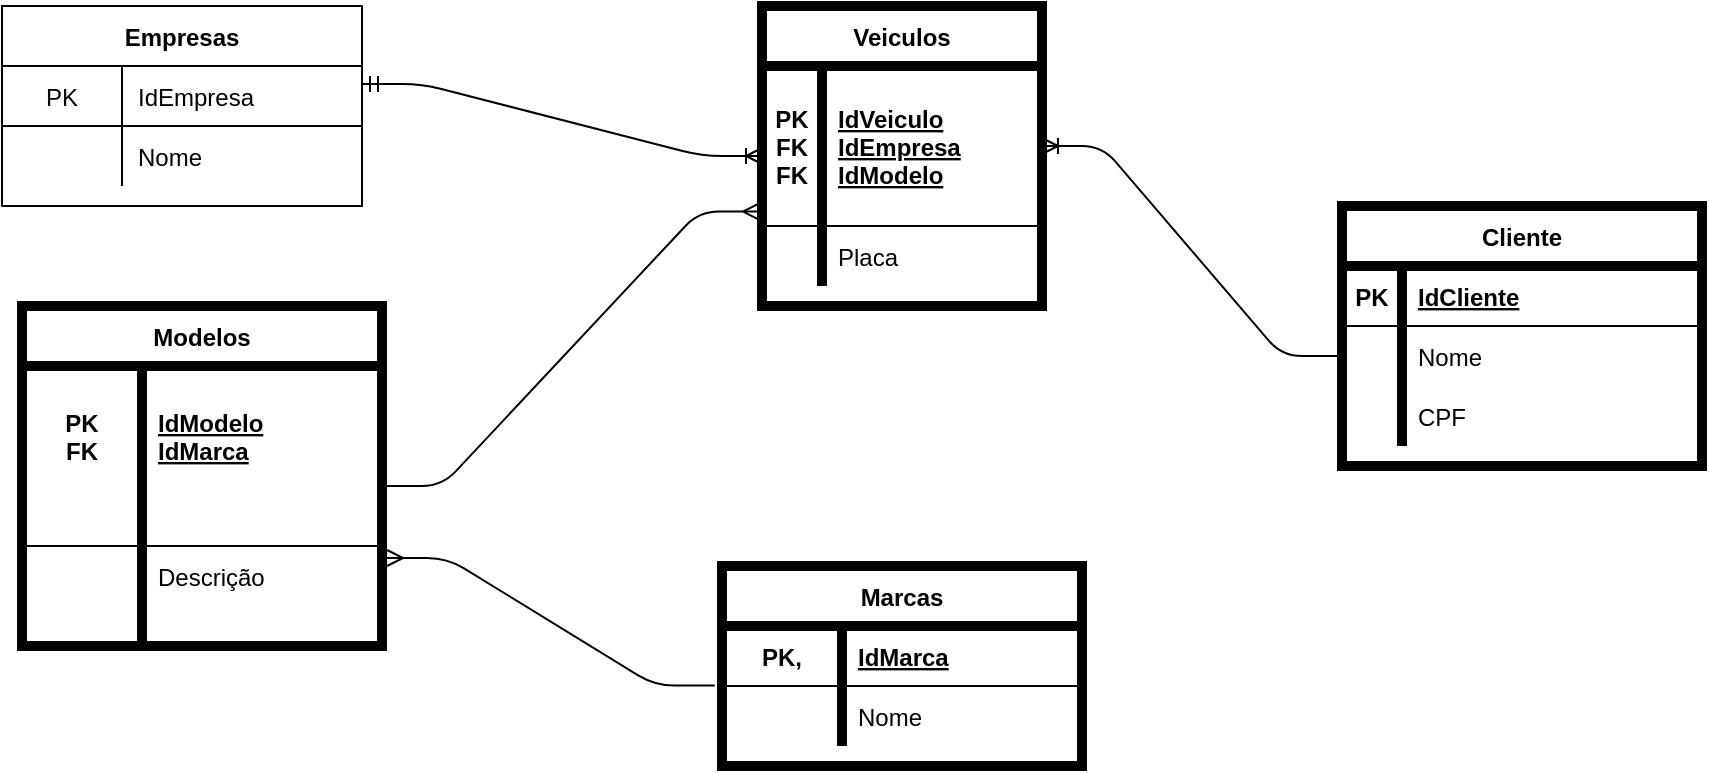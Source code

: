 <mxfile version="14.9.3" type="device"><diagram id="YDCbDRY5X44EYNt0jZVG" name="Page-1"><mxGraphModel dx="1519" dy="573" grid="1" gridSize="10" guides="1" tooltips="1" connect="1" arrows="1" fold="1" page="1" pageScale="1" pageWidth="827" pageHeight="1169" math="0" shadow="0"><root><mxCell id="0"/><mxCell id="1" parent="0"/><mxCell id="yxQAG6pEQMfxyEWz_qXV-1" value="Empresas" style="shape=table;startSize=30;container=1;collapsible=1;childLayout=tableLayout;fixedRows=1;rowLines=0;fontStyle=1;align=center;resizeLast=1;" vertex="1" parent="1"><mxGeometry x="40" y="40" width="180" height="100" as="geometry"/></mxCell><mxCell id="yxQAG6pEQMfxyEWz_qXV-8" value="" style="shape=partialRectangle;collapsible=0;dropTarget=0;pointerEvents=0;fillColor=none;top=0;left=0;bottom=0;right=0;points=[[0,0.5],[1,0.5]];portConstraint=eastwest;" vertex="1" parent="yxQAG6pEQMfxyEWz_qXV-1"><mxGeometry y="30" width="180" height="30" as="geometry"/></mxCell><mxCell id="yxQAG6pEQMfxyEWz_qXV-9" value="PK" style="shape=partialRectangle;connectable=0;fillColor=none;top=0;left=0;bottom=0;right=0;editable=1;overflow=hidden;" vertex="1" parent="yxQAG6pEQMfxyEWz_qXV-8"><mxGeometry width="60" height="30" as="geometry"/></mxCell><mxCell id="yxQAG6pEQMfxyEWz_qXV-10" value="IdEmpresa" style="shape=partialRectangle;connectable=0;fillColor=none;top=0;left=0;bottom=0;right=0;align=left;spacingLeft=6;overflow=hidden;" vertex="1" parent="yxQAG6pEQMfxyEWz_qXV-8"><mxGeometry x="60" width="120" height="30" as="geometry"/></mxCell><mxCell id="yxQAG6pEQMfxyEWz_qXV-11" value="" style="shape=partialRectangle;collapsible=0;dropTarget=0;pointerEvents=0;fillColor=none;top=0;left=0;bottom=0;right=0;points=[[0,0.5],[1,0.5]];portConstraint=eastwest;" vertex="1" parent="yxQAG6pEQMfxyEWz_qXV-1"><mxGeometry y="60" width="180" height="30" as="geometry"/></mxCell><mxCell id="yxQAG6pEQMfxyEWz_qXV-12" value="" style="shape=partialRectangle;connectable=0;fillColor=none;top=0;left=0;bottom=0;right=0;editable=1;overflow=hidden;" vertex="1" parent="yxQAG6pEQMfxyEWz_qXV-11"><mxGeometry width="60" height="30" as="geometry"/></mxCell><mxCell id="yxQAG6pEQMfxyEWz_qXV-13" value="Nome" style="shape=partialRectangle;connectable=0;fillColor=none;top=0;left=0;bottom=0;right=0;align=left;spacingLeft=6;overflow=hidden;" vertex="1" parent="yxQAG6pEQMfxyEWz_qXV-11"><mxGeometry x="60" width="120" height="30" as="geometry"/></mxCell><mxCell id="yxQAG6pEQMfxyEWz_qXV-14" value="" style="endArrow=none;html=1;rounded=0;" edge="1" parent="1"><mxGeometry relative="1" as="geometry"><mxPoint x="40" y="100" as="sourcePoint"/><mxPoint x="220" y="100" as="targetPoint"/></mxGeometry></mxCell><mxCell id="yxQAG6pEQMfxyEWz_qXV-16" value="" style="edgeStyle=entityRelationEdgeStyle;fontSize=12;html=1;endArrow=ERoneToMany;startArrow=ERmandOne;entryX=0;entryY=0.5;entryDx=0;entryDy=0;" edge="1" parent="1" target="yxQAG6pEQMfxyEWz_qXV-24"><mxGeometry width="100" height="100" relative="1" as="geometry"><mxPoint x="220" y="79" as="sourcePoint"/><mxPoint x="420" y="100" as="targetPoint"/></mxGeometry></mxCell><mxCell id="yxQAG6pEQMfxyEWz_qXV-24" value="Veiculos" style="shape=table;startSize=30;container=1;collapsible=1;childLayout=tableLayout;fixedRows=1;rowLines=0;fontStyle=1;align=center;resizeLast=1;strokeWidth=5;" vertex="1" parent="1"><mxGeometry x="420" y="40" width="140" height="150" as="geometry"/></mxCell><mxCell id="yxQAG6pEQMfxyEWz_qXV-25" value="" style="shape=partialRectangle;collapsible=0;dropTarget=0;pointerEvents=0;fillColor=none;top=0;left=0;bottom=1;right=0;points=[[0,0.5],[1,0.5]];portConstraint=eastwest;" vertex="1" parent="yxQAG6pEQMfxyEWz_qXV-24"><mxGeometry y="30" width="140" height="80" as="geometry"/></mxCell><mxCell id="yxQAG6pEQMfxyEWz_qXV-26" value="PK&#10;FK&#10;FK" style="shape=partialRectangle;connectable=0;fillColor=none;top=0;left=0;bottom=0;right=0;fontStyle=1;overflow=hidden;" vertex="1" parent="yxQAG6pEQMfxyEWz_qXV-25"><mxGeometry width="30" height="80" as="geometry"/></mxCell><mxCell id="yxQAG6pEQMfxyEWz_qXV-27" value="IdVeiculo&#10;IdEmpresa&#10;IdModelo" style="shape=partialRectangle;connectable=0;fillColor=none;top=0;left=0;bottom=0;right=0;align=left;spacingLeft=6;fontStyle=5;overflow=hidden;" vertex="1" parent="yxQAG6pEQMfxyEWz_qXV-25"><mxGeometry x="30" width="110" height="80" as="geometry"/></mxCell><mxCell id="yxQAG6pEQMfxyEWz_qXV-31" value="" style="shape=partialRectangle;collapsible=0;dropTarget=0;pointerEvents=0;fillColor=none;top=0;left=0;bottom=0;right=0;points=[[0,0.5],[1,0.5]];portConstraint=eastwest;" vertex="1" parent="yxQAG6pEQMfxyEWz_qXV-24"><mxGeometry y="110" width="140" height="30" as="geometry"/></mxCell><mxCell id="yxQAG6pEQMfxyEWz_qXV-32" value="" style="shape=partialRectangle;connectable=0;fillColor=none;top=0;left=0;bottom=0;right=0;editable=1;overflow=hidden;" vertex="1" parent="yxQAG6pEQMfxyEWz_qXV-31"><mxGeometry width="30" height="30" as="geometry"/></mxCell><mxCell id="yxQAG6pEQMfxyEWz_qXV-33" value="Placa" style="shape=partialRectangle;connectable=0;fillColor=none;top=0;left=0;bottom=0;right=0;align=left;spacingLeft=6;overflow=hidden;" vertex="1" parent="yxQAG6pEQMfxyEWz_qXV-31"><mxGeometry x="30" width="110" height="30" as="geometry"/></mxCell><mxCell id="yxQAG6pEQMfxyEWz_qXV-38" value="Modelos" style="shape=table;startSize=30;container=1;collapsible=1;childLayout=tableLayout;fixedRows=1;rowLines=0;fontStyle=1;align=center;resizeLast=1;strokeWidth=5;" vertex="1" parent="1"><mxGeometry x="50" y="190" width="180" height="170" as="geometry"/></mxCell><mxCell id="yxQAG6pEQMfxyEWz_qXV-39" value="" style="shape=partialRectangle;collapsible=0;dropTarget=0;pointerEvents=0;fillColor=none;top=0;left=0;bottom=0;right=0;points=[[0,0.5],[1,0.5]];portConstraint=eastwest;" vertex="1" parent="yxQAG6pEQMfxyEWz_qXV-38"><mxGeometry y="30" width="180" height="70" as="geometry"/></mxCell><mxCell id="yxQAG6pEQMfxyEWz_qXV-40" value="PK&#10;FK" style="shape=partialRectangle;connectable=0;fillColor=none;top=0;left=0;bottom=0;right=0;fontStyle=1;overflow=hidden;" vertex="1" parent="yxQAG6pEQMfxyEWz_qXV-39"><mxGeometry width="60" height="70" as="geometry"/></mxCell><mxCell id="yxQAG6pEQMfxyEWz_qXV-41" value="&#10;IdModelo&#10;IdMarca&#10;" style="shape=partialRectangle;connectable=0;fillColor=none;top=0;left=0;bottom=0;right=0;align=left;spacingLeft=6;fontStyle=5;overflow=hidden;" vertex="1" parent="yxQAG6pEQMfxyEWz_qXV-39"><mxGeometry x="60" width="120" height="70" as="geometry"/></mxCell><mxCell id="yxQAG6pEQMfxyEWz_qXV-42" value="" style="shape=partialRectangle;collapsible=0;dropTarget=0;pointerEvents=0;fillColor=none;top=0;left=0;bottom=1;right=0;points=[[0,0.5],[1,0.5]];portConstraint=eastwest;" vertex="1" parent="yxQAG6pEQMfxyEWz_qXV-38"><mxGeometry y="100" width="180" height="20" as="geometry"/></mxCell><mxCell id="yxQAG6pEQMfxyEWz_qXV-43" value="" style="shape=partialRectangle;connectable=0;fillColor=none;top=0;left=0;bottom=0;right=0;fontStyle=1;overflow=hidden;" vertex="1" parent="yxQAG6pEQMfxyEWz_qXV-42"><mxGeometry width="60" height="20" as="geometry"/></mxCell><mxCell id="yxQAG6pEQMfxyEWz_qXV-44" value="" style="shape=partialRectangle;connectable=0;fillColor=none;top=0;left=0;bottom=0;right=0;align=left;spacingLeft=6;fontStyle=5;overflow=hidden;" vertex="1" parent="yxQAG6pEQMfxyEWz_qXV-42"><mxGeometry x="60" width="120" height="20" as="geometry"/></mxCell><mxCell id="yxQAG6pEQMfxyEWz_qXV-45" value="" style="shape=partialRectangle;collapsible=0;dropTarget=0;pointerEvents=0;fillColor=none;top=0;left=0;bottom=0;right=0;points=[[0,0.5],[1,0.5]];portConstraint=eastwest;" vertex="1" parent="yxQAG6pEQMfxyEWz_qXV-38"><mxGeometry y="120" width="180" height="30" as="geometry"/></mxCell><mxCell id="yxQAG6pEQMfxyEWz_qXV-46" value="" style="shape=partialRectangle;connectable=0;fillColor=none;top=0;left=0;bottom=0;right=0;editable=1;overflow=hidden;" vertex="1" parent="yxQAG6pEQMfxyEWz_qXV-45"><mxGeometry width="60" height="30" as="geometry"/></mxCell><mxCell id="yxQAG6pEQMfxyEWz_qXV-47" value="Descrição" style="shape=partialRectangle;connectable=0;fillColor=none;top=0;left=0;bottom=0;right=0;align=left;spacingLeft=6;overflow=hidden;" vertex="1" parent="yxQAG6pEQMfxyEWz_qXV-45"><mxGeometry x="60" width="120" height="30" as="geometry"/></mxCell><mxCell id="yxQAG6pEQMfxyEWz_qXV-48" value="" style="shape=partialRectangle;collapsible=0;dropTarget=0;pointerEvents=0;fillColor=none;top=0;left=0;bottom=0;right=0;points=[[0,0.5],[1,0.5]];portConstraint=eastwest;" vertex="1" parent="yxQAG6pEQMfxyEWz_qXV-38"><mxGeometry y="150" width="180" height="20" as="geometry"/></mxCell><mxCell id="yxQAG6pEQMfxyEWz_qXV-49" value="" style="shape=partialRectangle;connectable=0;fillColor=none;top=0;left=0;bottom=0;right=0;editable=1;overflow=hidden;" vertex="1" parent="yxQAG6pEQMfxyEWz_qXV-48"><mxGeometry width="60" height="20" as="geometry"/></mxCell><mxCell id="yxQAG6pEQMfxyEWz_qXV-50" value="" style="shape=partialRectangle;connectable=0;fillColor=none;top=0;left=0;bottom=0;right=0;align=left;spacingLeft=6;overflow=hidden;" vertex="1" parent="yxQAG6pEQMfxyEWz_qXV-48"><mxGeometry x="60" width="120" height="20" as="geometry"/></mxCell><mxCell id="yxQAG6pEQMfxyEWz_qXV-51" value="" style="edgeStyle=entityRelationEdgeStyle;fontSize=12;html=1;endArrow=ERmany;entryX=-0.011;entryY=0.91;entryDx=0;entryDy=0;entryPerimeter=0;" edge="1" parent="1" target="yxQAG6pEQMfxyEWz_qXV-25"><mxGeometry width="100" height="100" relative="1" as="geometry"><mxPoint x="230" y="280" as="sourcePoint"/><mxPoint x="330" y="180" as="targetPoint"/></mxGeometry></mxCell><mxCell id="yxQAG6pEQMfxyEWz_qXV-52" value="Marcas" style="shape=table;startSize=30;container=1;collapsible=1;childLayout=tableLayout;fixedRows=1;rowLines=0;fontStyle=1;align=center;resizeLast=1;strokeWidth=5;" vertex="1" parent="1"><mxGeometry x="400" y="320" width="180" height="100" as="geometry"/></mxCell><mxCell id="yxQAG6pEQMfxyEWz_qXV-56" value="" style="shape=partialRectangle;collapsible=0;dropTarget=0;pointerEvents=0;fillColor=none;top=0;left=0;bottom=1;right=0;points=[[0,0.5],[1,0.5]];portConstraint=eastwest;" vertex="1" parent="yxQAG6pEQMfxyEWz_qXV-52"><mxGeometry y="30" width="180" height="30" as="geometry"/></mxCell><mxCell id="yxQAG6pEQMfxyEWz_qXV-57" value="PK," style="shape=partialRectangle;connectable=0;fillColor=none;top=0;left=0;bottom=0;right=0;fontStyle=1;overflow=hidden;" vertex="1" parent="yxQAG6pEQMfxyEWz_qXV-56"><mxGeometry width="60" height="30" as="geometry"/></mxCell><mxCell id="yxQAG6pEQMfxyEWz_qXV-58" value="IdMarca" style="shape=partialRectangle;connectable=0;fillColor=none;top=0;left=0;bottom=0;right=0;align=left;spacingLeft=6;fontStyle=5;overflow=hidden;" vertex="1" parent="yxQAG6pEQMfxyEWz_qXV-56"><mxGeometry x="60" width="120" height="30" as="geometry"/></mxCell><mxCell id="yxQAG6pEQMfxyEWz_qXV-59" value="" style="shape=partialRectangle;collapsible=0;dropTarget=0;pointerEvents=0;fillColor=none;top=0;left=0;bottom=0;right=0;points=[[0,0.5],[1,0.5]];portConstraint=eastwest;" vertex="1" parent="yxQAG6pEQMfxyEWz_qXV-52"><mxGeometry y="60" width="180" height="30" as="geometry"/></mxCell><mxCell id="yxQAG6pEQMfxyEWz_qXV-60" value="" style="shape=partialRectangle;connectable=0;fillColor=none;top=0;left=0;bottom=0;right=0;editable=1;overflow=hidden;" vertex="1" parent="yxQAG6pEQMfxyEWz_qXV-59"><mxGeometry width="60" height="30" as="geometry"/></mxCell><mxCell id="yxQAG6pEQMfxyEWz_qXV-61" value="Nome" style="shape=partialRectangle;connectable=0;fillColor=none;top=0;left=0;bottom=0;right=0;align=left;spacingLeft=6;overflow=hidden;" vertex="1" parent="yxQAG6pEQMfxyEWz_qXV-59"><mxGeometry x="60" width="120" height="30" as="geometry"/></mxCell><mxCell id="yxQAG6pEQMfxyEWz_qXV-65" value="" style="edgeStyle=entityRelationEdgeStyle;fontSize=12;html=1;endArrow=ERmany;entryX=1.014;entryY=0.2;entryDx=0;entryDy=0;entryPerimeter=0;exitX=-0.02;exitY=-0.007;exitDx=0;exitDy=0;exitPerimeter=0;" edge="1" parent="1" source="yxQAG6pEQMfxyEWz_qXV-59" target="yxQAG6pEQMfxyEWz_qXV-45"><mxGeometry width="100" height="100" relative="1" as="geometry"><mxPoint x="190" y="497.2" as="sourcePoint"/><mxPoint x="378.46" y="360.0" as="targetPoint"/></mxGeometry></mxCell><mxCell id="yxQAG6pEQMfxyEWz_qXV-66" value="Cliente" style="shape=table;startSize=30;container=1;collapsible=1;childLayout=tableLayout;fixedRows=1;rowLines=0;fontStyle=1;align=center;resizeLast=1;strokeWidth=5;" vertex="1" parent="1"><mxGeometry x="710" y="140" width="180" height="130" as="geometry"/></mxCell><mxCell id="yxQAG6pEQMfxyEWz_qXV-67" value="" style="shape=partialRectangle;collapsible=0;dropTarget=0;pointerEvents=0;fillColor=none;top=0;left=0;bottom=1;right=0;points=[[0,0.5],[1,0.5]];portConstraint=eastwest;" vertex="1" parent="yxQAG6pEQMfxyEWz_qXV-66"><mxGeometry y="30" width="180" height="30" as="geometry"/></mxCell><mxCell id="yxQAG6pEQMfxyEWz_qXV-68" value="PK" style="shape=partialRectangle;connectable=0;fillColor=none;top=0;left=0;bottom=0;right=0;fontStyle=1;overflow=hidden;" vertex="1" parent="yxQAG6pEQMfxyEWz_qXV-67"><mxGeometry width="30" height="30" as="geometry"/></mxCell><mxCell id="yxQAG6pEQMfxyEWz_qXV-69" value="IdCliente" style="shape=partialRectangle;connectable=0;fillColor=none;top=0;left=0;bottom=0;right=0;align=left;spacingLeft=6;fontStyle=5;overflow=hidden;" vertex="1" parent="yxQAG6pEQMfxyEWz_qXV-67"><mxGeometry x="30" width="150" height="30" as="geometry"/></mxCell><mxCell id="yxQAG6pEQMfxyEWz_qXV-73" value="" style="shape=partialRectangle;collapsible=0;dropTarget=0;pointerEvents=0;fillColor=none;top=0;left=0;bottom=0;right=0;points=[[0,0.5],[1,0.5]];portConstraint=eastwest;" vertex="1" parent="yxQAG6pEQMfxyEWz_qXV-66"><mxGeometry y="60" width="180" height="30" as="geometry"/></mxCell><mxCell id="yxQAG6pEQMfxyEWz_qXV-74" value="" style="shape=partialRectangle;connectable=0;fillColor=none;top=0;left=0;bottom=0;right=0;editable=1;overflow=hidden;" vertex="1" parent="yxQAG6pEQMfxyEWz_qXV-73"><mxGeometry width="30" height="30" as="geometry"/></mxCell><mxCell id="yxQAG6pEQMfxyEWz_qXV-75" value="Nome    " style="shape=partialRectangle;connectable=0;fillColor=none;top=0;left=0;bottom=0;right=0;align=left;spacingLeft=6;overflow=hidden;" vertex="1" parent="yxQAG6pEQMfxyEWz_qXV-73"><mxGeometry x="30" width="150" height="30" as="geometry"/></mxCell><mxCell id="yxQAG6pEQMfxyEWz_qXV-76" value="" style="shape=partialRectangle;collapsible=0;dropTarget=0;pointerEvents=0;fillColor=none;top=0;left=0;bottom=0;right=0;points=[[0,0.5],[1,0.5]];portConstraint=eastwest;" vertex="1" parent="yxQAG6pEQMfxyEWz_qXV-66"><mxGeometry y="90" width="180" height="30" as="geometry"/></mxCell><mxCell id="yxQAG6pEQMfxyEWz_qXV-77" value="" style="shape=partialRectangle;connectable=0;fillColor=none;top=0;left=0;bottom=0;right=0;editable=1;overflow=hidden;" vertex="1" parent="yxQAG6pEQMfxyEWz_qXV-76"><mxGeometry width="30" height="30" as="geometry"/></mxCell><mxCell id="yxQAG6pEQMfxyEWz_qXV-78" value="CPF" style="shape=partialRectangle;connectable=0;fillColor=none;top=0;left=0;bottom=0;right=0;align=left;spacingLeft=6;overflow=hidden;" vertex="1" parent="yxQAG6pEQMfxyEWz_qXV-76"><mxGeometry x="30" width="150" height="30" as="geometry"/></mxCell><mxCell id="yxQAG6pEQMfxyEWz_qXV-79" value="" style="edgeStyle=entityRelationEdgeStyle;fontSize=12;html=1;endArrow=ERoneToMany;exitX=0;exitY=0.5;exitDx=0;exitDy=0;entryX=1;entryY=0.5;entryDx=0;entryDy=0;" edge="1" parent="1" source="yxQAG6pEQMfxyEWz_qXV-73" target="yxQAG6pEQMfxyEWz_qXV-25"><mxGeometry width="100" height="100" relative="1" as="geometry"><mxPoint x="360" y="280" as="sourcePoint"/><mxPoint x="460" y="180" as="targetPoint"/></mxGeometry></mxCell></root></mxGraphModel></diagram></mxfile>